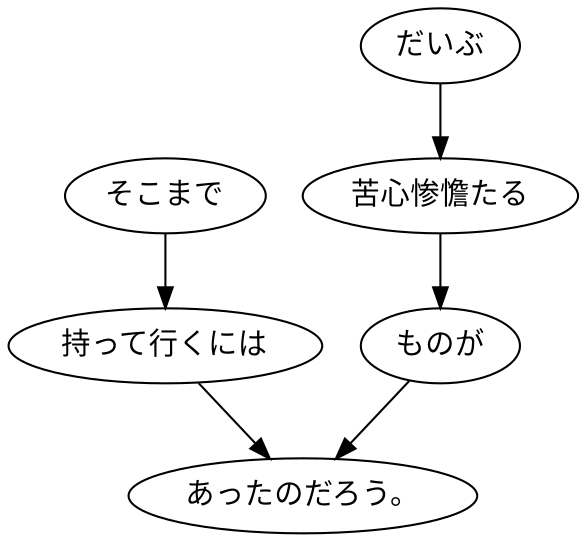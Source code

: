 digraph graph8379 {
	node0 [label="そこまで"];
	node1 [label="持って行くには"];
	node2 [label="だいぶ"];
	node3 [label="苦心惨憺たる"];
	node4 [label="ものが"];
	node5 [label="あったのだろう。"];
	node0 -> node1;
	node1 -> node5;
	node2 -> node3;
	node3 -> node4;
	node4 -> node5;
}
